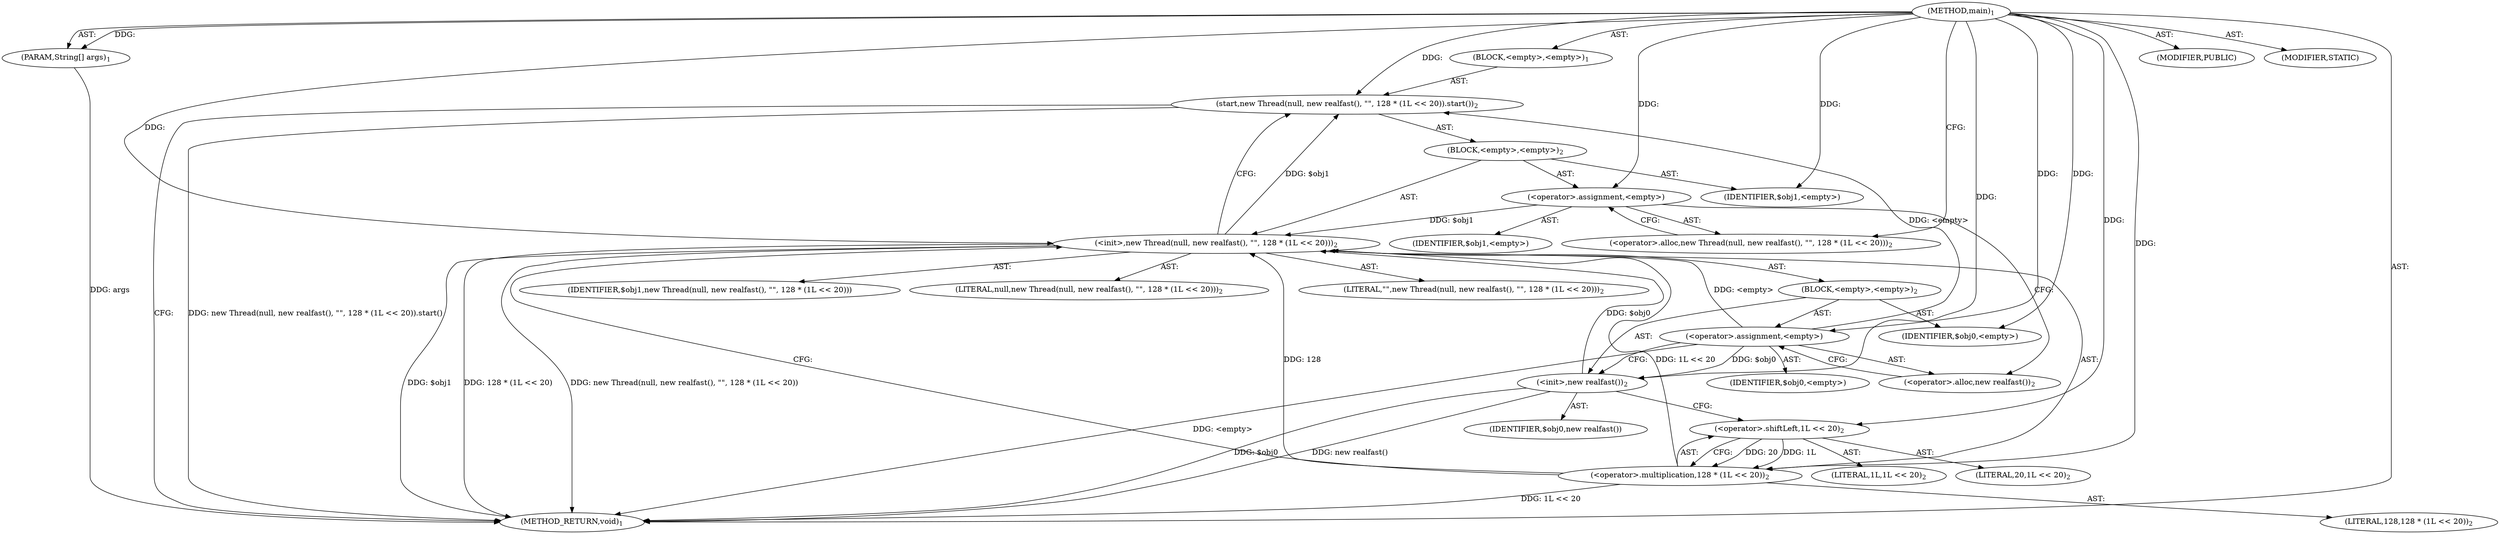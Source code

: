 digraph "main" {  
"17" [label = <(METHOD,main)<SUB>1</SUB>> ]
"18" [label = <(PARAM,String[] args)<SUB>1</SUB>> ]
"19" [label = <(BLOCK,&lt;empty&gt;,&lt;empty&gt;)<SUB>1</SUB>> ]
"20" [label = <(start,new Thread(null, new realfast(), &quot;&quot;, 128 * (1L &lt;&lt; 20)).start())<SUB>2</SUB>> ]
"21" [label = <(BLOCK,&lt;empty&gt;,&lt;empty&gt;)<SUB>2</SUB>> ]
"22" [label = <(&lt;operator&gt;.assignment,&lt;empty&gt;)> ]
"23" [label = <(IDENTIFIER,$obj1,&lt;empty&gt;)> ]
"24" [label = <(&lt;operator&gt;.alloc,new Thread(null, new realfast(), &quot;&quot;, 128 * (1L &lt;&lt; 20)))<SUB>2</SUB>> ]
"25" [label = <(&lt;init&gt;,new Thread(null, new realfast(), &quot;&quot;, 128 * (1L &lt;&lt; 20)))<SUB>2</SUB>> ]
"26" [label = <(IDENTIFIER,$obj1,new Thread(null, new realfast(), &quot;&quot;, 128 * (1L &lt;&lt; 20)))> ]
"27" [label = <(LITERAL,null,new Thread(null, new realfast(), &quot;&quot;, 128 * (1L &lt;&lt; 20)))<SUB>2</SUB>> ]
"28" [label = <(BLOCK,&lt;empty&gt;,&lt;empty&gt;)<SUB>2</SUB>> ]
"29" [label = <(&lt;operator&gt;.assignment,&lt;empty&gt;)> ]
"30" [label = <(IDENTIFIER,$obj0,&lt;empty&gt;)> ]
"31" [label = <(&lt;operator&gt;.alloc,new realfast())<SUB>2</SUB>> ]
"32" [label = <(&lt;init&gt;,new realfast())<SUB>2</SUB>> ]
"33" [label = <(IDENTIFIER,$obj0,new realfast())> ]
"34" [label = <(IDENTIFIER,$obj0,&lt;empty&gt;)> ]
"35" [label = <(LITERAL,&quot;&quot;,new Thread(null, new realfast(), &quot;&quot;, 128 * (1L &lt;&lt; 20)))<SUB>2</SUB>> ]
"36" [label = <(&lt;operator&gt;.multiplication,128 * (1L &lt;&lt; 20))<SUB>2</SUB>> ]
"37" [label = <(LITERAL,128,128 * (1L &lt;&lt; 20))<SUB>2</SUB>> ]
"38" [label = <(&lt;operator&gt;.shiftLeft,1L &lt;&lt; 20)<SUB>2</SUB>> ]
"39" [label = <(LITERAL,1L,1L &lt;&lt; 20)<SUB>2</SUB>> ]
"40" [label = <(LITERAL,20,1L &lt;&lt; 20)<SUB>2</SUB>> ]
"41" [label = <(IDENTIFIER,$obj1,&lt;empty&gt;)> ]
"42" [label = <(MODIFIER,PUBLIC)> ]
"43" [label = <(MODIFIER,STATIC)> ]
"44" [label = <(METHOD_RETURN,void)<SUB>1</SUB>> ]
  "17" -> "18"  [ label = "AST: "] 
  "17" -> "19"  [ label = "AST: "] 
  "17" -> "42"  [ label = "AST: "] 
  "17" -> "43"  [ label = "AST: "] 
  "17" -> "44"  [ label = "AST: "] 
  "19" -> "20"  [ label = "AST: "] 
  "20" -> "21"  [ label = "AST: "] 
  "21" -> "22"  [ label = "AST: "] 
  "21" -> "25"  [ label = "AST: "] 
  "21" -> "41"  [ label = "AST: "] 
  "22" -> "23"  [ label = "AST: "] 
  "22" -> "24"  [ label = "AST: "] 
  "25" -> "26"  [ label = "AST: "] 
  "25" -> "27"  [ label = "AST: "] 
  "25" -> "28"  [ label = "AST: "] 
  "25" -> "35"  [ label = "AST: "] 
  "25" -> "36"  [ label = "AST: "] 
  "28" -> "29"  [ label = "AST: "] 
  "28" -> "32"  [ label = "AST: "] 
  "28" -> "34"  [ label = "AST: "] 
  "29" -> "30"  [ label = "AST: "] 
  "29" -> "31"  [ label = "AST: "] 
  "32" -> "33"  [ label = "AST: "] 
  "36" -> "37"  [ label = "AST: "] 
  "36" -> "38"  [ label = "AST: "] 
  "38" -> "39"  [ label = "AST: "] 
  "38" -> "40"  [ label = "AST: "] 
  "20" -> "44"  [ label = "CFG: "] 
  "22" -> "31"  [ label = "CFG: "] 
  "25" -> "20"  [ label = "CFG: "] 
  "24" -> "22"  [ label = "CFG: "] 
  "36" -> "25"  [ label = "CFG: "] 
  "29" -> "32"  [ label = "CFG: "] 
  "32" -> "38"  [ label = "CFG: "] 
  "38" -> "36"  [ label = "CFG: "] 
  "31" -> "29"  [ label = "CFG: "] 
  "17" -> "24"  [ label = "CFG: "] 
  "18" -> "44"  [ label = "DDG: args"] 
  "25" -> "44"  [ label = "DDG: $obj1"] 
  "29" -> "44"  [ label = "DDG: &lt;empty&gt;"] 
  "32" -> "44"  [ label = "DDG: $obj0"] 
  "32" -> "44"  [ label = "DDG: new realfast()"] 
  "36" -> "44"  [ label = "DDG: 1L &lt;&lt; 20"] 
  "25" -> "44"  [ label = "DDG: 128 * (1L &lt;&lt; 20)"] 
  "25" -> "44"  [ label = "DDG: new Thread(null, new realfast(), &quot;&quot;, 128 * (1L &lt;&lt; 20))"] 
  "20" -> "44"  [ label = "DDG: new Thread(null, new realfast(), &quot;&quot;, 128 * (1L &lt;&lt; 20)).start()"] 
  "17" -> "18"  [ label = "DDG: "] 
  "29" -> "20"  [ label = "DDG: &lt;empty&gt;"] 
  "25" -> "20"  [ label = "DDG: $obj1"] 
  "17" -> "20"  [ label = "DDG: "] 
  "17" -> "22"  [ label = "DDG: "] 
  "17" -> "41"  [ label = "DDG: "] 
  "22" -> "25"  [ label = "DDG: $obj1"] 
  "17" -> "25"  [ label = "DDG: "] 
  "29" -> "25"  [ label = "DDG: &lt;empty&gt;"] 
  "32" -> "25"  [ label = "DDG: $obj0"] 
  "36" -> "25"  [ label = "DDG: 128"] 
  "36" -> "25"  [ label = "DDG: 1L &lt;&lt; 20"] 
  "17" -> "29"  [ label = "DDG: "] 
  "17" -> "34"  [ label = "DDG: "] 
  "17" -> "36"  [ label = "DDG: "] 
  "38" -> "36"  [ label = "DDG: 1L"] 
  "38" -> "36"  [ label = "DDG: 20"] 
  "29" -> "32"  [ label = "DDG: $obj0"] 
  "17" -> "32"  [ label = "DDG: "] 
  "17" -> "38"  [ label = "DDG: "] 
}
